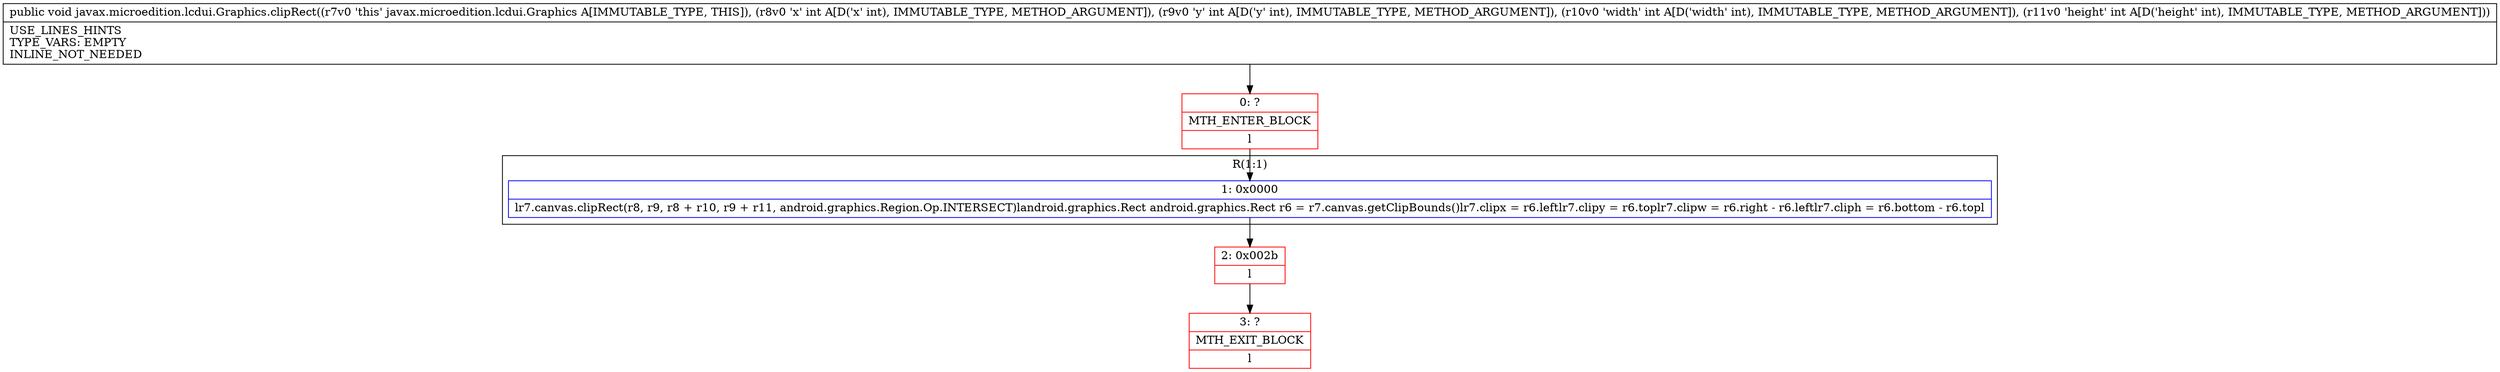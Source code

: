 digraph "CFG forjavax.microedition.lcdui.Graphics.clipRect(IIII)V" {
subgraph cluster_Region_591744130 {
label = "R(1:1)";
node [shape=record,color=blue];
Node_1 [shape=record,label="{1\:\ 0x0000|lr7.canvas.clipRect(r8, r9, r8 + r10, r9 + r11, android.graphics.Region.Op.INTERSECT)landroid.graphics.Rect android.graphics.Rect r6 = r7.canvas.getClipBounds()lr7.clipx = r6.leftlr7.clipy = r6.toplr7.clipw = r6.right \- r6.leftlr7.cliph = r6.bottom \- r6.topl}"];
}
Node_0 [shape=record,color=red,label="{0\:\ ?|MTH_ENTER_BLOCK\l|l}"];
Node_2 [shape=record,color=red,label="{2\:\ 0x002b|l}"];
Node_3 [shape=record,color=red,label="{3\:\ ?|MTH_EXIT_BLOCK\l|l}"];
MethodNode[shape=record,label="{public void javax.microedition.lcdui.Graphics.clipRect((r7v0 'this' javax.microedition.lcdui.Graphics A[IMMUTABLE_TYPE, THIS]), (r8v0 'x' int A[D('x' int), IMMUTABLE_TYPE, METHOD_ARGUMENT]), (r9v0 'y' int A[D('y' int), IMMUTABLE_TYPE, METHOD_ARGUMENT]), (r10v0 'width' int A[D('width' int), IMMUTABLE_TYPE, METHOD_ARGUMENT]), (r11v0 'height' int A[D('height' int), IMMUTABLE_TYPE, METHOD_ARGUMENT]))  | USE_LINES_HINTS\lTYPE_VARS: EMPTY\lINLINE_NOT_NEEDED\l}"];
MethodNode -> Node_0;
Node_1 -> Node_2;
Node_0 -> Node_1;
Node_2 -> Node_3;
}

